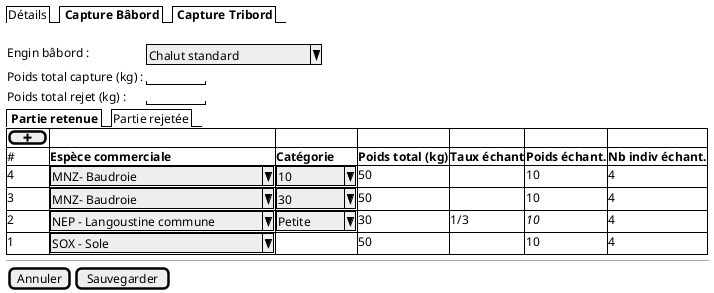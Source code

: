 @startsalt
{

  {/  Détails | <b> Capture Bâbord | <b> Capture Tribord }

  .

    {
      Engin bâbord : { ^ Chalut standard    ^ }
      Poids total capture (kg) :  | "       "
      Poids total rejet (kg) :  | "       "
    }

    {/ <b> Partie retenue | Partie rejetée }
	{#
      [ <&plus> ] |  .              | . | . | . | . | .
      # | <b>Espèce commerciale     | <b>Catégorie | <b>Poids total (kg)     |  <b>Taux échant  | <b>Poids échant. | <b>Nb indiv échant.
      4 | ^MNZ- Baudroie             ^ | ^     10 ^ |  50   |  .   |   10          | 4
      3 | ^MNZ- Baudroie             ^ | ^     30 ^ |  50   |  .   |   10          | 4
      2 | ^NEP - Langoustine commune ^ | ^ Petite ^ |  30   |  1/3 |   <i>10       | 4
      1 | ^SOX - Sole                ^ | .          |  50   |  .   |   10          | 4
    }

  --

  {
    [Annuler] | [Sauvegarder]
  }
}
@endsalt
